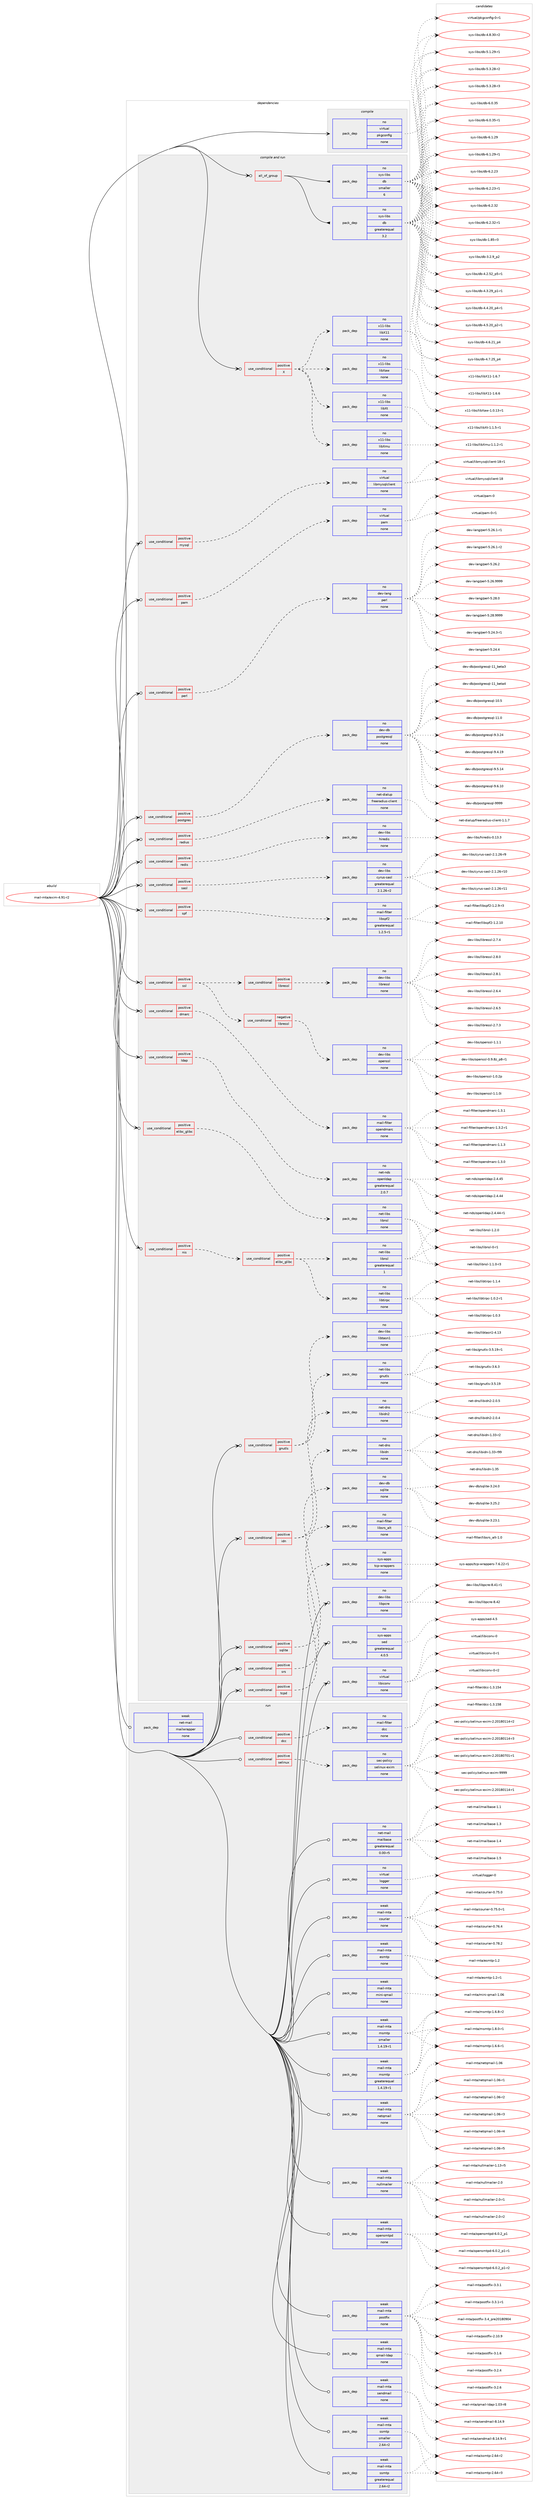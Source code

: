 digraph prolog {

# *************
# Graph options
# *************

newrank=true;
concentrate=true;
compound=true;
graph [rankdir=LR,fontname=Helvetica,fontsize=10,ranksep=1.5];#, ranksep=2.5, nodesep=0.2];
edge  [arrowhead=vee];
node  [fontname=Helvetica,fontsize=10];

# **********
# The ebuild
# **********

subgraph cluster_leftcol {
color=gray;
rank=same;
label=<<i>ebuild</i>>;
id [label="mail-mta/exim-4.91-r2", color=red, width=4, href="../mail-mta/exim-4.91-r2.svg"];
}

# ****************
# The dependencies
# ****************

subgraph cluster_midcol {
color=gray;
label=<<i>dependencies</i>>;
subgraph cluster_compile {
fillcolor="#eeeeee";
style=filled;
label=<<i>compile</i>>;
subgraph pack4900 {
dependency6316 [label=<<TABLE BORDER="0" CELLBORDER="1" CELLSPACING="0" CELLPADDING="4" WIDTH="220"><TR><TD ROWSPAN="6" CELLPADDING="30">pack_dep</TD></TR><TR><TD WIDTH="110">no</TD></TR><TR><TD>virtual</TD></TR><TR><TD>pkgconfig</TD></TR><TR><TD>none</TD></TR><TR><TD></TD></TR></TABLE>>, shape=none, color=blue];
}
id:e -> dependency6316:w [weight=20,style="solid",arrowhead="vee"];
}
subgraph cluster_compileandrun {
fillcolor="#eeeeee";
style=filled;
label=<<i>compile and run</i>>;
subgraph all11 {
dependency6317 [label=<<TABLE BORDER="0" CELLBORDER="1" CELLSPACING="0" CELLPADDING="4"><TR><TD CELLPADDING="10">all_of_group</TD></TR></TABLE>>, shape=none, color=red];subgraph pack4901 {
dependency6318 [label=<<TABLE BORDER="0" CELLBORDER="1" CELLSPACING="0" CELLPADDING="4" WIDTH="220"><TR><TD ROWSPAN="6" CELLPADDING="30">pack_dep</TD></TR><TR><TD WIDTH="110">no</TD></TR><TR><TD>sys-libs</TD></TR><TR><TD>db</TD></TR><TR><TD>greaterequal</TD></TR><TR><TD>3.2</TD></TR></TABLE>>, shape=none, color=blue];
}
dependency6317:e -> dependency6318:w [weight=20,style="solid",arrowhead="inv"];
subgraph pack4902 {
dependency6319 [label=<<TABLE BORDER="0" CELLBORDER="1" CELLSPACING="0" CELLPADDING="4" WIDTH="220"><TR><TD ROWSPAN="6" CELLPADDING="30">pack_dep</TD></TR><TR><TD WIDTH="110">no</TD></TR><TR><TD>sys-libs</TD></TR><TR><TD>db</TD></TR><TR><TD>smaller</TD></TR><TR><TD>6</TD></TR></TABLE>>, shape=none, color=blue];
}
dependency6317:e -> dependency6319:w [weight=20,style="solid",arrowhead="inv"];
}
id:e -> dependency6317:w [weight=20,style="solid",arrowhead="odotvee"];
subgraph cond1277 {
dependency6320 [label=<<TABLE BORDER="0" CELLBORDER="1" CELLSPACING="0" CELLPADDING="4"><TR><TD ROWSPAN="3" CELLPADDING="10">use_conditional</TD></TR><TR><TD>positive</TD></TR><TR><TD>X</TD></TR></TABLE>>, shape=none, color=red];
subgraph pack4903 {
dependency6321 [label=<<TABLE BORDER="0" CELLBORDER="1" CELLSPACING="0" CELLPADDING="4" WIDTH="220"><TR><TD ROWSPAN="6" CELLPADDING="30">pack_dep</TD></TR><TR><TD WIDTH="110">no</TD></TR><TR><TD>x11-libs</TD></TR><TR><TD>libX11</TD></TR><TR><TD>none</TD></TR><TR><TD></TD></TR></TABLE>>, shape=none, color=blue];
}
dependency6320:e -> dependency6321:w [weight=20,style="dashed",arrowhead="vee"];
subgraph pack4904 {
dependency6322 [label=<<TABLE BORDER="0" CELLBORDER="1" CELLSPACING="0" CELLPADDING="4" WIDTH="220"><TR><TD ROWSPAN="6" CELLPADDING="30">pack_dep</TD></TR><TR><TD WIDTH="110">no</TD></TR><TR><TD>x11-libs</TD></TR><TR><TD>libXmu</TD></TR><TR><TD>none</TD></TR><TR><TD></TD></TR></TABLE>>, shape=none, color=blue];
}
dependency6320:e -> dependency6322:w [weight=20,style="dashed",arrowhead="vee"];
subgraph pack4905 {
dependency6323 [label=<<TABLE BORDER="0" CELLBORDER="1" CELLSPACING="0" CELLPADDING="4" WIDTH="220"><TR><TD ROWSPAN="6" CELLPADDING="30">pack_dep</TD></TR><TR><TD WIDTH="110">no</TD></TR><TR><TD>x11-libs</TD></TR><TR><TD>libXt</TD></TR><TR><TD>none</TD></TR><TR><TD></TD></TR></TABLE>>, shape=none, color=blue];
}
dependency6320:e -> dependency6323:w [weight=20,style="dashed",arrowhead="vee"];
subgraph pack4906 {
dependency6324 [label=<<TABLE BORDER="0" CELLBORDER="1" CELLSPACING="0" CELLPADDING="4" WIDTH="220"><TR><TD ROWSPAN="6" CELLPADDING="30">pack_dep</TD></TR><TR><TD WIDTH="110">no</TD></TR><TR><TD>x11-libs</TD></TR><TR><TD>libXaw</TD></TR><TR><TD>none</TD></TR><TR><TD></TD></TR></TABLE>>, shape=none, color=blue];
}
dependency6320:e -> dependency6324:w [weight=20,style="dashed",arrowhead="vee"];
}
id:e -> dependency6320:w [weight=20,style="solid",arrowhead="odotvee"];
subgraph cond1278 {
dependency6325 [label=<<TABLE BORDER="0" CELLBORDER="1" CELLSPACING="0" CELLPADDING="4"><TR><TD ROWSPAN="3" CELLPADDING="10">use_conditional</TD></TR><TR><TD>positive</TD></TR><TR><TD>dmarc</TD></TR></TABLE>>, shape=none, color=red];
subgraph pack4907 {
dependency6326 [label=<<TABLE BORDER="0" CELLBORDER="1" CELLSPACING="0" CELLPADDING="4" WIDTH="220"><TR><TD ROWSPAN="6" CELLPADDING="30">pack_dep</TD></TR><TR><TD WIDTH="110">no</TD></TR><TR><TD>mail-filter</TD></TR><TR><TD>opendmarc</TD></TR><TR><TD>none</TD></TR><TR><TD></TD></TR></TABLE>>, shape=none, color=blue];
}
dependency6325:e -> dependency6326:w [weight=20,style="dashed",arrowhead="vee"];
}
id:e -> dependency6325:w [weight=20,style="solid",arrowhead="odotvee"];
subgraph cond1279 {
dependency6327 [label=<<TABLE BORDER="0" CELLBORDER="1" CELLSPACING="0" CELLPADDING="4"><TR><TD ROWSPAN="3" CELLPADDING="10">use_conditional</TD></TR><TR><TD>positive</TD></TR><TR><TD>elibc_glibc</TD></TR></TABLE>>, shape=none, color=red];
subgraph pack4908 {
dependency6328 [label=<<TABLE BORDER="0" CELLBORDER="1" CELLSPACING="0" CELLPADDING="4" WIDTH="220"><TR><TD ROWSPAN="6" CELLPADDING="30">pack_dep</TD></TR><TR><TD WIDTH="110">no</TD></TR><TR><TD>net-libs</TD></TR><TR><TD>libnsl</TD></TR><TR><TD>none</TD></TR><TR><TD></TD></TR></TABLE>>, shape=none, color=blue];
}
dependency6327:e -> dependency6328:w [weight=20,style="dashed",arrowhead="vee"];
}
id:e -> dependency6327:w [weight=20,style="solid",arrowhead="odotvee"];
subgraph cond1280 {
dependency6329 [label=<<TABLE BORDER="0" CELLBORDER="1" CELLSPACING="0" CELLPADDING="4"><TR><TD ROWSPAN="3" CELLPADDING="10">use_conditional</TD></TR><TR><TD>positive</TD></TR><TR><TD>gnutls</TD></TR></TABLE>>, shape=none, color=red];
subgraph pack4909 {
dependency6330 [label=<<TABLE BORDER="0" CELLBORDER="1" CELLSPACING="0" CELLPADDING="4" WIDTH="220"><TR><TD ROWSPAN="6" CELLPADDING="30">pack_dep</TD></TR><TR><TD WIDTH="110">no</TD></TR><TR><TD>net-libs</TD></TR><TR><TD>gnutls</TD></TR><TR><TD>none</TD></TR><TR><TD></TD></TR></TABLE>>, shape=none, color=blue];
}
dependency6329:e -> dependency6330:w [weight=20,style="dashed",arrowhead="vee"];
subgraph pack4910 {
dependency6331 [label=<<TABLE BORDER="0" CELLBORDER="1" CELLSPACING="0" CELLPADDING="4" WIDTH="220"><TR><TD ROWSPAN="6" CELLPADDING="30">pack_dep</TD></TR><TR><TD WIDTH="110">no</TD></TR><TR><TD>dev-libs</TD></TR><TR><TD>libtasn1</TD></TR><TR><TD>none</TD></TR><TR><TD></TD></TR></TABLE>>, shape=none, color=blue];
}
dependency6329:e -> dependency6331:w [weight=20,style="dashed",arrowhead="vee"];
}
id:e -> dependency6329:w [weight=20,style="solid",arrowhead="odotvee"];
subgraph cond1281 {
dependency6332 [label=<<TABLE BORDER="0" CELLBORDER="1" CELLSPACING="0" CELLPADDING="4"><TR><TD ROWSPAN="3" CELLPADDING="10">use_conditional</TD></TR><TR><TD>positive</TD></TR><TR><TD>idn</TD></TR></TABLE>>, shape=none, color=red];
subgraph pack4911 {
dependency6333 [label=<<TABLE BORDER="0" CELLBORDER="1" CELLSPACING="0" CELLPADDING="4" WIDTH="220"><TR><TD ROWSPAN="6" CELLPADDING="30">pack_dep</TD></TR><TR><TD WIDTH="110">no</TD></TR><TR><TD>net-dns</TD></TR><TR><TD>libidn</TD></TR><TR><TD>none</TD></TR><TR><TD></TD></TR></TABLE>>, shape=none, color=blue];
}
dependency6332:e -> dependency6333:w [weight=20,style="dashed",arrowhead="vee"];
subgraph pack4912 {
dependency6334 [label=<<TABLE BORDER="0" CELLBORDER="1" CELLSPACING="0" CELLPADDING="4" WIDTH="220"><TR><TD ROWSPAN="6" CELLPADDING="30">pack_dep</TD></TR><TR><TD WIDTH="110">no</TD></TR><TR><TD>net-dns</TD></TR><TR><TD>libidn2</TD></TR><TR><TD>none</TD></TR><TR><TD></TD></TR></TABLE>>, shape=none, color=blue];
}
dependency6332:e -> dependency6334:w [weight=20,style="dashed",arrowhead="vee"];
}
id:e -> dependency6332:w [weight=20,style="solid",arrowhead="odotvee"];
subgraph cond1282 {
dependency6335 [label=<<TABLE BORDER="0" CELLBORDER="1" CELLSPACING="0" CELLPADDING="4"><TR><TD ROWSPAN="3" CELLPADDING="10">use_conditional</TD></TR><TR><TD>positive</TD></TR><TR><TD>ldap</TD></TR></TABLE>>, shape=none, color=red];
subgraph pack4913 {
dependency6336 [label=<<TABLE BORDER="0" CELLBORDER="1" CELLSPACING="0" CELLPADDING="4" WIDTH="220"><TR><TD ROWSPAN="6" CELLPADDING="30">pack_dep</TD></TR><TR><TD WIDTH="110">no</TD></TR><TR><TD>net-nds</TD></TR><TR><TD>openldap</TD></TR><TR><TD>greaterequal</TD></TR><TR><TD>2.0.7</TD></TR></TABLE>>, shape=none, color=blue];
}
dependency6335:e -> dependency6336:w [weight=20,style="dashed",arrowhead="vee"];
}
id:e -> dependency6335:w [weight=20,style="solid",arrowhead="odotvee"];
subgraph cond1283 {
dependency6337 [label=<<TABLE BORDER="0" CELLBORDER="1" CELLSPACING="0" CELLPADDING="4"><TR><TD ROWSPAN="3" CELLPADDING="10">use_conditional</TD></TR><TR><TD>positive</TD></TR><TR><TD>mysql</TD></TR></TABLE>>, shape=none, color=red];
subgraph pack4914 {
dependency6338 [label=<<TABLE BORDER="0" CELLBORDER="1" CELLSPACING="0" CELLPADDING="4" WIDTH="220"><TR><TD ROWSPAN="6" CELLPADDING="30">pack_dep</TD></TR><TR><TD WIDTH="110">no</TD></TR><TR><TD>virtual</TD></TR><TR><TD>libmysqlclient</TD></TR><TR><TD>none</TD></TR><TR><TD></TD></TR></TABLE>>, shape=none, color=blue];
}
dependency6337:e -> dependency6338:w [weight=20,style="dashed",arrowhead="vee"];
}
id:e -> dependency6337:w [weight=20,style="solid",arrowhead="odotvee"];
subgraph cond1284 {
dependency6339 [label=<<TABLE BORDER="0" CELLBORDER="1" CELLSPACING="0" CELLPADDING="4"><TR><TD ROWSPAN="3" CELLPADDING="10">use_conditional</TD></TR><TR><TD>positive</TD></TR><TR><TD>nis</TD></TR></TABLE>>, shape=none, color=red];
subgraph cond1285 {
dependency6340 [label=<<TABLE BORDER="0" CELLBORDER="1" CELLSPACING="0" CELLPADDING="4"><TR><TD ROWSPAN="3" CELLPADDING="10">use_conditional</TD></TR><TR><TD>positive</TD></TR><TR><TD>elibc_glibc</TD></TR></TABLE>>, shape=none, color=red];
subgraph pack4915 {
dependency6341 [label=<<TABLE BORDER="0" CELLBORDER="1" CELLSPACING="0" CELLPADDING="4" WIDTH="220"><TR><TD ROWSPAN="6" CELLPADDING="30">pack_dep</TD></TR><TR><TD WIDTH="110">no</TD></TR><TR><TD>net-libs</TD></TR><TR><TD>libtirpc</TD></TR><TR><TD>none</TD></TR><TR><TD></TD></TR></TABLE>>, shape=none, color=blue];
}
dependency6340:e -> dependency6341:w [weight=20,style="dashed",arrowhead="vee"];
subgraph pack4916 {
dependency6342 [label=<<TABLE BORDER="0" CELLBORDER="1" CELLSPACING="0" CELLPADDING="4" WIDTH="220"><TR><TD ROWSPAN="6" CELLPADDING="30">pack_dep</TD></TR><TR><TD WIDTH="110">no</TD></TR><TR><TD>net-libs</TD></TR><TR><TD>libnsl</TD></TR><TR><TD>greaterequal</TD></TR><TR><TD>1</TD></TR></TABLE>>, shape=none, color=blue];
}
dependency6340:e -> dependency6342:w [weight=20,style="dashed",arrowhead="vee"];
}
dependency6339:e -> dependency6340:w [weight=20,style="dashed",arrowhead="vee"];
}
id:e -> dependency6339:w [weight=20,style="solid",arrowhead="odotvee"];
subgraph cond1286 {
dependency6343 [label=<<TABLE BORDER="0" CELLBORDER="1" CELLSPACING="0" CELLPADDING="4"><TR><TD ROWSPAN="3" CELLPADDING="10">use_conditional</TD></TR><TR><TD>positive</TD></TR><TR><TD>pam</TD></TR></TABLE>>, shape=none, color=red];
subgraph pack4917 {
dependency6344 [label=<<TABLE BORDER="0" CELLBORDER="1" CELLSPACING="0" CELLPADDING="4" WIDTH="220"><TR><TD ROWSPAN="6" CELLPADDING="30">pack_dep</TD></TR><TR><TD WIDTH="110">no</TD></TR><TR><TD>virtual</TD></TR><TR><TD>pam</TD></TR><TR><TD>none</TD></TR><TR><TD></TD></TR></TABLE>>, shape=none, color=blue];
}
dependency6343:e -> dependency6344:w [weight=20,style="dashed",arrowhead="vee"];
}
id:e -> dependency6343:w [weight=20,style="solid",arrowhead="odotvee"];
subgraph cond1287 {
dependency6345 [label=<<TABLE BORDER="0" CELLBORDER="1" CELLSPACING="0" CELLPADDING="4"><TR><TD ROWSPAN="3" CELLPADDING="10">use_conditional</TD></TR><TR><TD>positive</TD></TR><TR><TD>perl</TD></TR></TABLE>>, shape=none, color=red];
subgraph pack4918 {
dependency6346 [label=<<TABLE BORDER="0" CELLBORDER="1" CELLSPACING="0" CELLPADDING="4" WIDTH="220"><TR><TD ROWSPAN="6" CELLPADDING="30">pack_dep</TD></TR><TR><TD WIDTH="110">no</TD></TR><TR><TD>dev-lang</TD></TR><TR><TD>perl</TD></TR><TR><TD>none</TD></TR><TR><TD></TD></TR></TABLE>>, shape=none, color=blue];
}
dependency6345:e -> dependency6346:w [weight=20,style="dashed",arrowhead="vee"];
}
id:e -> dependency6345:w [weight=20,style="solid",arrowhead="odotvee"];
subgraph cond1288 {
dependency6347 [label=<<TABLE BORDER="0" CELLBORDER="1" CELLSPACING="0" CELLPADDING="4"><TR><TD ROWSPAN="3" CELLPADDING="10">use_conditional</TD></TR><TR><TD>positive</TD></TR><TR><TD>postgres</TD></TR></TABLE>>, shape=none, color=red];
subgraph pack4919 {
dependency6348 [label=<<TABLE BORDER="0" CELLBORDER="1" CELLSPACING="0" CELLPADDING="4" WIDTH="220"><TR><TD ROWSPAN="6" CELLPADDING="30">pack_dep</TD></TR><TR><TD WIDTH="110">no</TD></TR><TR><TD>dev-db</TD></TR><TR><TD>postgresql</TD></TR><TR><TD>none</TD></TR><TR><TD></TD></TR></TABLE>>, shape=none, color=blue];
}
dependency6347:e -> dependency6348:w [weight=20,style="dashed",arrowhead="vee"];
}
id:e -> dependency6347:w [weight=20,style="solid",arrowhead="odotvee"];
subgraph cond1289 {
dependency6349 [label=<<TABLE BORDER="0" CELLBORDER="1" CELLSPACING="0" CELLPADDING="4"><TR><TD ROWSPAN="3" CELLPADDING="10">use_conditional</TD></TR><TR><TD>positive</TD></TR><TR><TD>radius</TD></TR></TABLE>>, shape=none, color=red];
subgraph pack4920 {
dependency6350 [label=<<TABLE BORDER="0" CELLBORDER="1" CELLSPACING="0" CELLPADDING="4" WIDTH="220"><TR><TD ROWSPAN="6" CELLPADDING="30">pack_dep</TD></TR><TR><TD WIDTH="110">no</TD></TR><TR><TD>net-dialup</TD></TR><TR><TD>freeradius-client</TD></TR><TR><TD>none</TD></TR><TR><TD></TD></TR></TABLE>>, shape=none, color=blue];
}
dependency6349:e -> dependency6350:w [weight=20,style="dashed",arrowhead="vee"];
}
id:e -> dependency6349:w [weight=20,style="solid",arrowhead="odotvee"];
subgraph cond1290 {
dependency6351 [label=<<TABLE BORDER="0" CELLBORDER="1" CELLSPACING="0" CELLPADDING="4"><TR><TD ROWSPAN="3" CELLPADDING="10">use_conditional</TD></TR><TR><TD>positive</TD></TR><TR><TD>redis</TD></TR></TABLE>>, shape=none, color=red];
subgraph pack4921 {
dependency6352 [label=<<TABLE BORDER="0" CELLBORDER="1" CELLSPACING="0" CELLPADDING="4" WIDTH="220"><TR><TD ROWSPAN="6" CELLPADDING="30">pack_dep</TD></TR><TR><TD WIDTH="110">no</TD></TR><TR><TD>dev-libs</TD></TR><TR><TD>hiredis</TD></TR><TR><TD>none</TD></TR><TR><TD></TD></TR></TABLE>>, shape=none, color=blue];
}
dependency6351:e -> dependency6352:w [weight=20,style="dashed",arrowhead="vee"];
}
id:e -> dependency6351:w [weight=20,style="solid",arrowhead="odotvee"];
subgraph cond1291 {
dependency6353 [label=<<TABLE BORDER="0" CELLBORDER="1" CELLSPACING="0" CELLPADDING="4"><TR><TD ROWSPAN="3" CELLPADDING="10">use_conditional</TD></TR><TR><TD>positive</TD></TR><TR><TD>sasl</TD></TR></TABLE>>, shape=none, color=red];
subgraph pack4922 {
dependency6354 [label=<<TABLE BORDER="0" CELLBORDER="1" CELLSPACING="0" CELLPADDING="4" WIDTH="220"><TR><TD ROWSPAN="6" CELLPADDING="30">pack_dep</TD></TR><TR><TD WIDTH="110">no</TD></TR><TR><TD>dev-libs</TD></TR><TR><TD>cyrus-sasl</TD></TR><TR><TD>greaterequal</TD></TR><TR><TD>2.1.26-r2</TD></TR></TABLE>>, shape=none, color=blue];
}
dependency6353:e -> dependency6354:w [weight=20,style="dashed",arrowhead="vee"];
}
id:e -> dependency6353:w [weight=20,style="solid",arrowhead="odotvee"];
subgraph cond1292 {
dependency6355 [label=<<TABLE BORDER="0" CELLBORDER="1" CELLSPACING="0" CELLPADDING="4"><TR><TD ROWSPAN="3" CELLPADDING="10">use_conditional</TD></TR><TR><TD>positive</TD></TR><TR><TD>spf</TD></TR></TABLE>>, shape=none, color=red];
subgraph pack4923 {
dependency6356 [label=<<TABLE BORDER="0" CELLBORDER="1" CELLSPACING="0" CELLPADDING="4" WIDTH="220"><TR><TD ROWSPAN="6" CELLPADDING="30">pack_dep</TD></TR><TR><TD WIDTH="110">no</TD></TR><TR><TD>mail-filter</TD></TR><TR><TD>libspf2</TD></TR><TR><TD>greaterequal</TD></TR><TR><TD>1.2.5-r1</TD></TR></TABLE>>, shape=none, color=blue];
}
dependency6355:e -> dependency6356:w [weight=20,style="dashed",arrowhead="vee"];
}
id:e -> dependency6355:w [weight=20,style="solid",arrowhead="odotvee"];
subgraph cond1293 {
dependency6357 [label=<<TABLE BORDER="0" CELLBORDER="1" CELLSPACING="0" CELLPADDING="4"><TR><TD ROWSPAN="3" CELLPADDING="10">use_conditional</TD></TR><TR><TD>positive</TD></TR><TR><TD>sqlite</TD></TR></TABLE>>, shape=none, color=red];
subgraph pack4924 {
dependency6358 [label=<<TABLE BORDER="0" CELLBORDER="1" CELLSPACING="0" CELLPADDING="4" WIDTH="220"><TR><TD ROWSPAN="6" CELLPADDING="30">pack_dep</TD></TR><TR><TD WIDTH="110">no</TD></TR><TR><TD>dev-db</TD></TR><TR><TD>sqlite</TD></TR><TR><TD>none</TD></TR><TR><TD></TD></TR></TABLE>>, shape=none, color=blue];
}
dependency6357:e -> dependency6358:w [weight=20,style="dashed",arrowhead="vee"];
}
id:e -> dependency6357:w [weight=20,style="solid",arrowhead="odotvee"];
subgraph cond1294 {
dependency6359 [label=<<TABLE BORDER="0" CELLBORDER="1" CELLSPACING="0" CELLPADDING="4"><TR><TD ROWSPAN="3" CELLPADDING="10">use_conditional</TD></TR><TR><TD>positive</TD></TR><TR><TD>srs</TD></TR></TABLE>>, shape=none, color=red];
subgraph pack4925 {
dependency6360 [label=<<TABLE BORDER="0" CELLBORDER="1" CELLSPACING="0" CELLPADDING="4" WIDTH="220"><TR><TD ROWSPAN="6" CELLPADDING="30">pack_dep</TD></TR><TR><TD WIDTH="110">no</TD></TR><TR><TD>mail-filter</TD></TR><TR><TD>libsrs_alt</TD></TR><TR><TD>none</TD></TR><TR><TD></TD></TR></TABLE>>, shape=none, color=blue];
}
dependency6359:e -> dependency6360:w [weight=20,style="dashed",arrowhead="vee"];
}
id:e -> dependency6359:w [weight=20,style="solid",arrowhead="odotvee"];
subgraph cond1295 {
dependency6361 [label=<<TABLE BORDER="0" CELLBORDER="1" CELLSPACING="0" CELLPADDING="4"><TR><TD ROWSPAN="3" CELLPADDING="10">use_conditional</TD></TR><TR><TD>positive</TD></TR><TR><TD>ssl</TD></TR></TABLE>>, shape=none, color=red];
subgraph cond1296 {
dependency6362 [label=<<TABLE BORDER="0" CELLBORDER="1" CELLSPACING="0" CELLPADDING="4"><TR><TD ROWSPAN="3" CELLPADDING="10">use_conditional</TD></TR><TR><TD>negative</TD></TR><TR><TD>libressl</TD></TR></TABLE>>, shape=none, color=red];
subgraph pack4926 {
dependency6363 [label=<<TABLE BORDER="0" CELLBORDER="1" CELLSPACING="0" CELLPADDING="4" WIDTH="220"><TR><TD ROWSPAN="6" CELLPADDING="30">pack_dep</TD></TR><TR><TD WIDTH="110">no</TD></TR><TR><TD>dev-libs</TD></TR><TR><TD>openssl</TD></TR><TR><TD>none</TD></TR><TR><TD></TD></TR></TABLE>>, shape=none, color=blue];
}
dependency6362:e -> dependency6363:w [weight=20,style="dashed",arrowhead="vee"];
}
dependency6361:e -> dependency6362:w [weight=20,style="dashed",arrowhead="vee"];
subgraph cond1297 {
dependency6364 [label=<<TABLE BORDER="0" CELLBORDER="1" CELLSPACING="0" CELLPADDING="4"><TR><TD ROWSPAN="3" CELLPADDING="10">use_conditional</TD></TR><TR><TD>positive</TD></TR><TR><TD>libressl</TD></TR></TABLE>>, shape=none, color=red];
subgraph pack4927 {
dependency6365 [label=<<TABLE BORDER="0" CELLBORDER="1" CELLSPACING="0" CELLPADDING="4" WIDTH="220"><TR><TD ROWSPAN="6" CELLPADDING="30">pack_dep</TD></TR><TR><TD WIDTH="110">no</TD></TR><TR><TD>dev-libs</TD></TR><TR><TD>libressl</TD></TR><TR><TD>none</TD></TR><TR><TD></TD></TR></TABLE>>, shape=none, color=blue];
}
dependency6364:e -> dependency6365:w [weight=20,style="dashed",arrowhead="vee"];
}
dependency6361:e -> dependency6364:w [weight=20,style="dashed",arrowhead="vee"];
}
id:e -> dependency6361:w [weight=20,style="solid",arrowhead="odotvee"];
subgraph cond1298 {
dependency6366 [label=<<TABLE BORDER="0" CELLBORDER="1" CELLSPACING="0" CELLPADDING="4"><TR><TD ROWSPAN="3" CELLPADDING="10">use_conditional</TD></TR><TR><TD>positive</TD></TR><TR><TD>tcpd</TD></TR></TABLE>>, shape=none, color=red];
subgraph pack4928 {
dependency6367 [label=<<TABLE BORDER="0" CELLBORDER="1" CELLSPACING="0" CELLPADDING="4" WIDTH="220"><TR><TD ROWSPAN="6" CELLPADDING="30">pack_dep</TD></TR><TR><TD WIDTH="110">no</TD></TR><TR><TD>sys-apps</TD></TR><TR><TD>tcp-wrappers</TD></TR><TR><TD>none</TD></TR><TR><TD></TD></TR></TABLE>>, shape=none, color=blue];
}
dependency6366:e -> dependency6367:w [weight=20,style="dashed",arrowhead="vee"];
}
id:e -> dependency6366:w [weight=20,style="solid",arrowhead="odotvee"];
subgraph pack4929 {
dependency6368 [label=<<TABLE BORDER="0" CELLBORDER="1" CELLSPACING="0" CELLPADDING="4" WIDTH="220"><TR><TD ROWSPAN="6" CELLPADDING="30">pack_dep</TD></TR><TR><TD WIDTH="110">no</TD></TR><TR><TD>dev-libs</TD></TR><TR><TD>libpcre</TD></TR><TR><TD>none</TD></TR><TR><TD></TD></TR></TABLE>>, shape=none, color=blue];
}
id:e -> dependency6368:w [weight=20,style="solid",arrowhead="odotvee"];
subgraph pack4930 {
dependency6369 [label=<<TABLE BORDER="0" CELLBORDER="1" CELLSPACING="0" CELLPADDING="4" WIDTH="220"><TR><TD ROWSPAN="6" CELLPADDING="30">pack_dep</TD></TR><TR><TD WIDTH="110">no</TD></TR><TR><TD>sys-apps</TD></TR><TR><TD>sed</TD></TR><TR><TD>greaterequal</TD></TR><TR><TD>4.0.5</TD></TR></TABLE>>, shape=none, color=blue];
}
id:e -> dependency6369:w [weight=20,style="solid",arrowhead="odotvee"];
subgraph pack4931 {
dependency6370 [label=<<TABLE BORDER="0" CELLBORDER="1" CELLSPACING="0" CELLPADDING="4" WIDTH="220"><TR><TD ROWSPAN="6" CELLPADDING="30">pack_dep</TD></TR><TR><TD WIDTH="110">no</TD></TR><TR><TD>virtual</TD></TR><TR><TD>libiconv</TD></TR><TR><TD>none</TD></TR><TR><TD></TD></TR></TABLE>>, shape=none, color=blue];
}
id:e -> dependency6370:w [weight=20,style="solid",arrowhead="odotvee"];
}
subgraph cluster_run {
fillcolor="#eeeeee";
style=filled;
label=<<i>run</i>>;
subgraph cond1299 {
dependency6371 [label=<<TABLE BORDER="0" CELLBORDER="1" CELLSPACING="0" CELLPADDING="4"><TR><TD ROWSPAN="3" CELLPADDING="10">use_conditional</TD></TR><TR><TD>positive</TD></TR><TR><TD>dcc</TD></TR></TABLE>>, shape=none, color=red];
subgraph pack4932 {
dependency6372 [label=<<TABLE BORDER="0" CELLBORDER="1" CELLSPACING="0" CELLPADDING="4" WIDTH="220"><TR><TD ROWSPAN="6" CELLPADDING="30">pack_dep</TD></TR><TR><TD WIDTH="110">no</TD></TR><TR><TD>mail-filter</TD></TR><TR><TD>dcc</TD></TR><TR><TD>none</TD></TR><TR><TD></TD></TR></TABLE>>, shape=none, color=blue];
}
dependency6371:e -> dependency6372:w [weight=20,style="dashed",arrowhead="vee"];
}
id:e -> dependency6371:w [weight=20,style="solid",arrowhead="odot"];
subgraph cond1300 {
dependency6373 [label=<<TABLE BORDER="0" CELLBORDER="1" CELLSPACING="0" CELLPADDING="4"><TR><TD ROWSPAN="3" CELLPADDING="10">use_conditional</TD></TR><TR><TD>positive</TD></TR><TR><TD>selinux</TD></TR></TABLE>>, shape=none, color=red];
subgraph pack4933 {
dependency6374 [label=<<TABLE BORDER="0" CELLBORDER="1" CELLSPACING="0" CELLPADDING="4" WIDTH="220"><TR><TD ROWSPAN="6" CELLPADDING="30">pack_dep</TD></TR><TR><TD WIDTH="110">no</TD></TR><TR><TD>sec-policy</TD></TR><TR><TD>selinux-exim</TD></TR><TR><TD>none</TD></TR><TR><TD></TD></TR></TABLE>>, shape=none, color=blue];
}
dependency6373:e -> dependency6374:w [weight=20,style="dashed",arrowhead="vee"];
}
id:e -> dependency6373:w [weight=20,style="solid",arrowhead="odot"];
subgraph pack4934 {
dependency6375 [label=<<TABLE BORDER="0" CELLBORDER="1" CELLSPACING="0" CELLPADDING="4" WIDTH="220"><TR><TD ROWSPAN="6" CELLPADDING="30">pack_dep</TD></TR><TR><TD WIDTH="110">no</TD></TR><TR><TD>net-mail</TD></TR><TR><TD>mailbase</TD></TR><TR><TD>greaterequal</TD></TR><TR><TD>0.00-r5</TD></TR></TABLE>>, shape=none, color=blue];
}
id:e -> dependency6375:w [weight=20,style="solid",arrowhead="odot"];
subgraph pack4935 {
dependency6376 [label=<<TABLE BORDER="0" CELLBORDER="1" CELLSPACING="0" CELLPADDING="4" WIDTH="220"><TR><TD ROWSPAN="6" CELLPADDING="30">pack_dep</TD></TR><TR><TD WIDTH="110">no</TD></TR><TR><TD>virtual</TD></TR><TR><TD>logger</TD></TR><TR><TD>none</TD></TR><TR><TD></TD></TR></TABLE>>, shape=none, color=blue];
}
id:e -> dependency6376:w [weight=20,style="solid",arrowhead="odot"];
subgraph pack4936 {
dependency6377 [label=<<TABLE BORDER="0" CELLBORDER="1" CELLSPACING="0" CELLPADDING="4" WIDTH="220"><TR><TD ROWSPAN="6" CELLPADDING="30">pack_dep</TD></TR><TR><TD WIDTH="110">weak</TD></TR><TR><TD>mail-mta</TD></TR><TR><TD>courier</TD></TR><TR><TD>none</TD></TR><TR><TD></TD></TR></TABLE>>, shape=none, color=blue];
}
id:e -> dependency6377:w [weight=20,style="solid",arrowhead="odot"];
subgraph pack4937 {
dependency6378 [label=<<TABLE BORDER="0" CELLBORDER="1" CELLSPACING="0" CELLPADDING="4" WIDTH="220"><TR><TD ROWSPAN="6" CELLPADDING="30">pack_dep</TD></TR><TR><TD WIDTH="110">weak</TD></TR><TR><TD>mail-mta</TD></TR><TR><TD>esmtp</TD></TR><TR><TD>none</TD></TR><TR><TD></TD></TR></TABLE>>, shape=none, color=blue];
}
id:e -> dependency6378:w [weight=20,style="solid",arrowhead="odot"];
subgraph pack4938 {
dependency6379 [label=<<TABLE BORDER="0" CELLBORDER="1" CELLSPACING="0" CELLPADDING="4" WIDTH="220"><TR><TD ROWSPAN="6" CELLPADDING="30">pack_dep</TD></TR><TR><TD WIDTH="110">weak</TD></TR><TR><TD>mail-mta</TD></TR><TR><TD>mini-qmail</TD></TR><TR><TD>none</TD></TR><TR><TD></TD></TR></TABLE>>, shape=none, color=blue];
}
id:e -> dependency6379:w [weight=20,style="solid",arrowhead="odot"];
subgraph pack4939 {
dependency6380 [label=<<TABLE BORDER="0" CELLBORDER="1" CELLSPACING="0" CELLPADDING="4" WIDTH="220"><TR><TD ROWSPAN="6" CELLPADDING="30">pack_dep</TD></TR><TR><TD WIDTH="110">weak</TD></TR><TR><TD>mail-mta</TD></TR><TR><TD>msmtp</TD></TR><TR><TD>greaterequal</TD></TR><TR><TD>1.4.19-r1</TD></TR></TABLE>>, shape=none, color=blue];
}
id:e -> dependency6380:w [weight=20,style="solid",arrowhead="odot"];
subgraph pack4940 {
dependency6381 [label=<<TABLE BORDER="0" CELLBORDER="1" CELLSPACING="0" CELLPADDING="4" WIDTH="220"><TR><TD ROWSPAN="6" CELLPADDING="30">pack_dep</TD></TR><TR><TD WIDTH="110">weak</TD></TR><TR><TD>mail-mta</TD></TR><TR><TD>msmtp</TD></TR><TR><TD>smaller</TD></TR><TR><TD>1.4.19-r1</TD></TR></TABLE>>, shape=none, color=blue];
}
id:e -> dependency6381:w [weight=20,style="solid",arrowhead="odot"];
subgraph pack4941 {
dependency6382 [label=<<TABLE BORDER="0" CELLBORDER="1" CELLSPACING="0" CELLPADDING="4" WIDTH="220"><TR><TD ROWSPAN="6" CELLPADDING="30">pack_dep</TD></TR><TR><TD WIDTH="110">weak</TD></TR><TR><TD>mail-mta</TD></TR><TR><TD>netqmail</TD></TR><TR><TD>none</TD></TR><TR><TD></TD></TR></TABLE>>, shape=none, color=blue];
}
id:e -> dependency6382:w [weight=20,style="solid",arrowhead="odot"];
subgraph pack4942 {
dependency6383 [label=<<TABLE BORDER="0" CELLBORDER="1" CELLSPACING="0" CELLPADDING="4" WIDTH="220"><TR><TD ROWSPAN="6" CELLPADDING="30">pack_dep</TD></TR><TR><TD WIDTH="110">weak</TD></TR><TR><TD>mail-mta</TD></TR><TR><TD>nullmailer</TD></TR><TR><TD>none</TD></TR><TR><TD></TD></TR></TABLE>>, shape=none, color=blue];
}
id:e -> dependency6383:w [weight=20,style="solid",arrowhead="odot"];
subgraph pack4943 {
dependency6384 [label=<<TABLE BORDER="0" CELLBORDER="1" CELLSPACING="0" CELLPADDING="4" WIDTH="220"><TR><TD ROWSPAN="6" CELLPADDING="30">pack_dep</TD></TR><TR><TD WIDTH="110">weak</TD></TR><TR><TD>mail-mta</TD></TR><TR><TD>opensmtpd</TD></TR><TR><TD>none</TD></TR><TR><TD></TD></TR></TABLE>>, shape=none, color=blue];
}
id:e -> dependency6384:w [weight=20,style="solid",arrowhead="odot"];
subgraph pack4944 {
dependency6385 [label=<<TABLE BORDER="0" CELLBORDER="1" CELLSPACING="0" CELLPADDING="4" WIDTH="220"><TR><TD ROWSPAN="6" CELLPADDING="30">pack_dep</TD></TR><TR><TD WIDTH="110">weak</TD></TR><TR><TD>mail-mta</TD></TR><TR><TD>postfix</TD></TR><TR><TD>none</TD></TR><TR><TD></TD></TR></TABLE>>, shape=none, color=blue];
}
id:e -> dependency6385:w [weight=20,style="solid",arrowhead="odot"];
subgraph pack4945 {
dependency6386 [label=<<TABLE BORDER="0" CELLBORDER="1" CELLSPACING="0" CELLPADDING="4" WIDTH="220"><TR><TD ROWSPAN="6" CELLPADDING="30">pack_dep</TD></TR><TR><TD WIDTH="110">weak</TD></TR><TR><TD>mail-mta</TD></TR><TR><TD>qmail-ldap</TD></TR><TR><TD>none</TD></TR><TR><TD></TD></TR></TABLE>>, shape=none, color=blue];
}
id:e -> dependency6386:w [weight=20,style="solid",arrowhead="odot"];
subgraph pack4946 {
dependency6387 [label=<<TABLE BORDER="0" CELLBORDER="1" CELLSPACING="0" CELLPADDING="4" WIDTH="220"><TR><TD ROWSPAN="6" CELLPADDING="30">pack_dep</TD></TR><TR><TD WIDTH="110">weak</TD></TR><TR><TD>mail-mta</TD></TR><TR><TD>sendmail</TD></TR><TR><TD>none</TD></TR><TR><TD></TD></TR></TABLE>>, shape=none, color=blue];
}
id:e -> dependency6387:w [weight=20,style="solid",arrowhead="odot"];
subgraph pack4947 {
dependency6388 [label=<<TABLE BORDER="0" CELLBORDER="1" CELLSPACING="0" CELLPADDING="4" WIDTH="220"><TR><TD ROWSPAN="6" CELLPADDING="30">pack_dep</TD></TR><TR><TD WIDTH="110">weak</TD></TR><TR><TD>mail-mta</TD></TR><TR><TD>ssmtp</TD></TR><TR><TD>greaterequal</TD></TR><TR><TD>2.64-r2</TD></TR></TABLE>>, shape=none, color=blue];
}
id:e -> dependency6388:w [weight=20,style="solid",arrowhead="odot"];
subgraph pack4948 {
dependency6389 [label=<<TABLE BORDER="0" CELLBORDER="1" CELLSPACING="0" CELLPADDING="4" WIDTH="220"><TR><TD ROWSPAN="6" CELLPADDING="30">pack_dep</TD></TR><TR><TD WIDTH="110">weak</TD></TR><TR><TD>mail-mta</TD></TR><TR><TD>ssmtp</TD></TR><TR><TD>smaller</TD></TR><TR><TD>2.64-r2</TD></TR></TABLE>>, shape=none, color=blue];
}
id:e -> dependency6389:w [weight=20,style="solid",arrowhead="odot"];
subgraph pack4949 {
dependency6390 [label=<<TABLE BORDER="0" CELLBORDER="1" CELLSPACING="0" CELLPADDING="4" WIDTH="220"><TR><TD ROWSPAN="6" CELLPADDING="30">pack_dep</TD></TR><TR><TD WIDTH="110">weak</TD></TR><TR><TD>net-mail</TD></TR><TR><TD>mailwrapper</TD></TR><TR><TD>none</TD></TR><TR><TD></TD></TR></TABLE>>, shape=none, color=blue];
}
id:e -> dependency6390:w [weight=20,style="solid",arrowhead="odot"];
}
}

# **************
# The candidates
# **************

subgraph cluster_choices {
rank=same;
color=gray;
label=<<i>candidates</i>>;

subgraph choice4900 {
color=black;
nodesep=1;
choice11810511411611797108471121071039911111010210510345484511449 [label="virtual/pkgconfig-0-r1", color=red, width=4,href="../virtual/pkgconfig-0-r1.svg"];
dependency6316:e -> choice11810511411611797108471121071039911111010210510345484511449:w [style=dotted,weight="100"];
}
subgraph choice4901 {
color=black;
nodesep=1;
choice1151211154510810598115471009845494656534511451 [label="sys-libs/db-1.85-r3", color=red, width=4,href="../sys-libs/db-1.85-r3.svg"];
choice115121115451081059811547100984551465046579511250 [label="sys-libs/db-3.2.9_p2", color=red, width=4,href="../sys-libs/db-3.2.9_p2.svg"];
choice115121115451081059811547100984552465046535095112534511449 [label="sys-libs/db-4.2.52_p5-r1", color=red, width=4,href="../sys-libs/db-4.2.52_p5-r1.svg"];
choice115121115451081059811547100984552465146505795112494511449 [label="sys-libs/db-4.3.29_p1-r1", color=red, width=4,href="../sys-libs/db-4.3.29_p1-r1.svg"];
choice115121115451081059811547100984552465246504895112524511449 [label="sys-libs/db-4.4.20_p4-r1", color=red, width=4,href="../sys-libs/db-4.4.20_p4-r1.svg"];
choice115121115451081059811547100984552465346504895112504511449 [label="sys-libs/db-4.5.20_p2-r1", color=red, width=4,href="../sys-libs/db-4.5.20_p2-r1.svg"];
choice11512111545108105981154710098455246544650499511252 [label="sys-libs/db-4.6.21_p4", color=red, width=4,href="../sys-libs/db-4.6.21_p4.svg"];
choice11512111545108105981154710098455246554650539511252 [label="sys-libs/db-4.7.25_p4", color=red, width=4,href="../sys-libs/db-4.7.25_p4.svg"];
choice11512111545108105981154710098455246564651484511450 [label="sys-libs/db-4.8.30-r2", color=red, width=4,href="../sys-libs/db-4.8.30-r2.svg"];
choice11512111545108105981154710098455346494650574511449 [label="sys-libs/db-5.1.29-r1", color=red, width=4,href="../sys-libs/db-5.1.29-r1.svg"];
choice11512111545108105981154710098455346514650564511450 [label="sys-libs/db-5.3.28-r2", color=red, width=4,href="../sys-libs/db-5.3.28-r2.svg"];
choice11512111545108105981154710098455346514650564511451 [label="sys-libs/db-5.3.28-r3", color=red, width=4,href="../sys-libs/db-5.3.28-r3.svg"];
choice1151211154510810598115471009845544648465153 [label="sys-libs/db-6.0.35", color=red, width=4,href="../sys-libs/db-6.0.35.svg"];
choice11512111545108105981154710098455446484651534511449 [label="sys-libs/db-6.0.35-r1", color=red, width=4,href="../sys-libs/db-6.0.35-r1.svg"];
choice1151211154510810598115471009845544649465057 [label="sys-libs/db-6.1.29", color=red, width=4,href="../sys-libs/db-6.1.29.svg"];
choice11512111545108105981154710098455446494650574511449 [label="sys-libs/db-6.1.29-r1", color=red, width=4,href="../sys-libs/db-6.1.29-r1.svg"];
choice1151211154510810598115471009845544650465051 [label="sys-libs/db-6.2.23", color=red, width=4,href="../sys-libs/db-6.2.23.svg"];
choice11512111545108105981154710098455446504650514511449 [label="sys-libs/db-6.2.23-r1", color=red, width=4,href="../sys-libs/db-6.2.23-r1.svg"];
choice1151211154510810598115471009845544650465150 [label="sys-libs/db-6.2.32", color=red, width=4,href="../sys-libs/db-6.2.32.svg"];
choice11512111545108105981154710098455446504651504511449 [label="sys-libs/db-6.2.32-r1", color=red, width=4,href="../sys-libs/db-6.2.32-r1.svg"];
dependency6318:e -> choice1151211154510810598115471009845494656534511451:w [style=dotted,weight="100"];
dependency6318:e -> choice115121115451081059811547100984551465046579511250:w [style=dotted,weight="100"];
dependency6318:e -> choice115121115451081059811547100984552465046535095112534511449:w [style=dotted,weight="100"];
dependency6318:e -> choice115121115451081059811547100984552465146505795112494511449:w [style=dotted,weight="100"];
dependency6318:e -> choice115121115451081059811547100984552465246504895112524511449:w [style=dotted,weight="100"];
dependency6318:e -> choice115121115451081059811547100984552465346504895112504511449:w [style=dotted,weight="100"];
dependency6318:e -> choice11512111545108105981154710098455246544650499511252:w [style=dotted,weight="100"];
dependency6318:e -> choice11512111545108105981154710098455246554650539511252:w [style=dotted,weight="100"];
dependency6318:e -> choice11512111545108105981154710098455246564651484511450:w [style=dotted,weight="100"];
dependency6318:e -> choice11512111545108105981154710098455346494650574511449:w [style=dotted,weight="100"];
dependency6318:e -> choice11512111545108105981154710098455346514650564511450:w [style=dotted,weight="100"];
dependency6318:e -> choice11512111545108105981154710098455346514650564511451:w [style=dotted,weight="100"];
dependency6318:e -> choice1151211154510810598115471009845544648465153:w [style=dotted,weight="100"];
dependency6318:e -> choice11512111545108105981154710098455446484651534511449:w [style=dotted,weight="100"];
dependency6318:e -> choice1151211154510810598115471009845544649465057:w [style=dotted,weight="100"];
dependency6318:e -> choice11512111545108105981154710098455446494650574511449:w [style=dotted,weight="100"];
dependency6318:e -> choice1151211154510810598115471009845544650465051:w [style=dotted,weight="100"];
dependency6318:e -> choice11512111545108105981154710098455446504650514511449:w [style=dotted,weight="100"];
dependency6318:e -> choice1151211154510810598115471009845544650465150:w [style=dotted,weight="100"];
dependency6318:e -> choice11512111545108105981154710098455446504651504511449:w [style=dotted,weight="100"];
}
subgraph choice4902 {
color=black;
nodesep=1;
choice1151211154510810598115471009845494656534511451 [label="sys-libs/db-1.85-r3", color=red, width=4,href="../sys-libs/db-1.85-r3.svg"];
choice115121115451081059811547100984551465046579511250 [label="sys-libs/db-3.2.9_p2", color=red, width=4,href="../sys-libs/db-3.2.9_p2.svg"];
choice115121115451081059811547100984552465046535095112534511449 [label="sys-libs/db-4.2.52_p5-r1", color=red, width=4,href="../sys-libs/db-4.2.52_p5-r1.svg"];
choice115121115451081059811547100984552465146505795112494511449 [label="sys-libs/db-4.3.29_p1-r1", color=red, width=4,href="../sys-libs/db-4.3.29_p1-r1.svg"];
choice115121115451081059811547100984552465246504895112524511449 [label="sys-libs/db-4.4.20_p4-r1", color=red, width=4,href="../sys-libs/db-4.4.20_p4-r1.svg"];
choice115121115451081059811547100984552465346504895112504511449 [label="sys-libs/db-4.5.20_p2-r1", color=red, width=4,href="../sys-libs/db-4.5.20_p2-r1.svg"];
choice11512111545108105981154710098455246544650499511252 [label="sys-libs/db-4.6.21_p4", color=red, width=4,href="../sys-libs/db-4.6.21_p4.svg"];
choice11512111545108105981154710098455246554650539511252 [label="sys-libs/db-4.7.25_p4", color=red, width=4,href="../sys-libs/db-4.7.25_p4.svg"];
choice11512111545108105981154710098455246564651484511450 [label="sys-libs/db-4.8.30-r2", color=red, width=4,href="../sys-libs/db-4.8.30-r2.svg"];
choice11512111545108105981154710098455346494650574511449 [label="sys-libs/db-5.1.29-r1", color=red, width=4,href="../sys-libs/db-5.1.29-r1.svg"];
choice11512111545108105981154710098455346514650564511450 [label="sys-libs/db-5.3.28-r2", color=red, width=4,href="../sys-libs/db-5.3.28-r2.svg"];
choice11512111545108105981154710098455346514650564511451 [label="sys-libs/db-5.3.28-r3", color=red, width=4,href="../sys-libs/db-5.3.28-r3.svg"];
choice1151211154510810598115471009845544648465153 [label="sys-libs/db-6.0.35", color=red, width=4,href="../sys-libs/db-6.0.35.svg"];
choice11512111545108105981154710098455446484651534511449 [label="sys-libs/db-6.0.35-r1", color=red, width=4,href="../sys-libs/db-6.0.35-r1.svg"];
choice1151211154510810598115471009845544649465057 [label="sys-libs/db-6.1.29", color=red, width=4,href="../sys-libs/db-6.1.29.svg"];
choice11512111545108105981154710098455446494650574511449 [label="sys-libs/db-6.1.29-r1", color=red, width=4,href="../sys-libs/db-6.1.29-r1.svg"];
choice1151211154510810598115471009845544650465051 [label="sys-libs/db-6.2.23", color=red, width=4,href="../sys-libs/db-6.2.23.svg"];
choice11512111545108105981154710098455446504650514511449 [label="sys-libs/db-6.2.23-r1", color=red, width=4,href="../sys-libs/db-6.2.23-r1.svg"];
choice1151211154510810598115471009845544650465150 [label="sys-libs/db-6.2.32", color=red, width=4,href="../sys-libs/db-6.2.32.svg"];
choice11512111545108105981154710098455446504651504511449 [label="sys-libs/db-6.2.32-r1", color=red, width=4,href="../sys-libs/db-6.2.32-r1.svg"];
dependency6319:e -> choice1151211154510810598115471009845494656534511451:w [style=dotted,weight="100"];
dependency6319:e -> choice115121115451081059811547100984551465046579511250:w [style=dotted,weight="100"];
dependency6319:e -> choice115121115451081059811547100984552465046535095112534511449:w [style=dotted,weight="100"];
dependency6319:e -> choice115121115451081059811547100984552465146505795112494511449:w [style=dotted,weight="100"];
dependency6319:e -> choice115121115451081059811547100984552465246504895112524511449:w [style=dotted,weight="100"];
dependency6319:e -> choice115121115451081059811547100984552465346504895112504511449:w [style=dotted,weight="100"];
dependency6319:e -> choice11512111545108105981154710098455246544650499511252:w [style=dotted,weight="100"];
dependency6319:e -> choice11512111545108105981154710098455246554650539511252:w [style=dotted,weight="100"];
dependency6319:e -> choice11512111545108105981154710098455246564651484511450:w [style=dotted,weight="100"];
dependency6319:e -> choice11512111545108105981154710098455346494650574511449:w [style=dotted,weight="100"];
dependency6319:e -> choice11512111545108105981154710098455346514650564511450:w [style=dotted,weight="100"];
dependency6319:e -> choice11512111545108105981154710098455346514650564511451:w [style=dotted,weight="100"];
dependency6319:e -> choice1151211154510810598115471009845544648465153:w [style=dotted,weight="100"];
dependency6319:e -> choice11512111545108105981154710098455446484651534511449:w [style=dotted,weight="100"];
dependency6319:e -> choice1151211154510810598115471009845544649465057:w [style=dotted,weight="100"];
dependency6319:e -> choice11512111545108105981154710098455446494650574511449:w [style=dotted,weight="100"];
dependency6319:e -> choice1151211154510810598115471009845544650465051:w [style=dotted,weight="100"];
dependency6319:e -> choice11512111545108105981154710098455446504650514511449:w [style=dotted,weight="100"];
dependency6319:e -> choice1151211154510810598115471009845544650465150:w [style=dotted,weight="100"];
dependency6319:e -> choice11512111545108105981154710098455446504651504511449:w [style=dotted,weight="100"];
}
subgraph choice4903 {
color=black;
nodesep=1;
choice120494945108105981154710810598884949454946544654 [label="x11-libs/libX11-1.6.6", color=red, width=4,href="../x11-libs/libX11-1.6.6.svg"];
choice120494945108105981154710810598884949454946544655 [label="x11-libs/libX11-1.6.7", color=red, width=4,href="../x11-libs/libX11-1.6.7.svg"];
dependency6321:e -> choice120494945108105981154710810598884949454946544654:w [style=dotted,weight="100"];
dependency6321:e -> choice120494945108105981154710810598884949454946544655:w [style=dotted,weight="100"];
}
subgraph choice4904 {
color=black;
nodesep=1;
choice120494945108105981154710810598881091174549464946504511449 [label="x11-libs/libXmu-1.1.2-r1", color=red, width=4,href="../x11-libs/libXmu-1.1.2-r1.svg"];
dependency6322:e -> choice120494945108105981154710810598881091174549464946504511449:w [style=dotted,weight="100"];
}
subgraph choice4905 {
color=black;
nodesep=1;
choice120494945108105981154710810598881164549464946534511449 [label="x11-libs/libXt-1.1.5-r1", color=red, width=4,href="../x11-libs/libXt-1.1.5-r1.svg"];
dependency6323:e -> choice120494945108105981154710810598881164549464946534511449:w [style=dotted,weight="100"];
}
subgraph choice4906 {
color=black;
nodesep=1;
choice1204949451081059811547108105988897119454946484649514511449 [label="x11-libs/libXaw-1.0.13-r1", color=red, width=4,href="../x11-libs/libXaw-1.0.13-r1.svg"];
dependency6324:e -> choice1204949451081059811547108105988897119454946484649514511449:w [style=dotted,weight="100"];
}
subgraph choice4907 {
color=black;
nodesep=1;
choice1099710510845102105108116101114471111121011101001099711499454946494651 [label="mail-filter/opendmarc-1.1.3", color=red, width=4,href="../mail-filter/opendmarc-1.1.3.svg"];
choice1099710510845102105108116101114471111121011101001099711499454946514648 [label="mail-filter/opendmarc-1.3.0", color=red, width=4,href="../mail-filter/opendmarc-1.3.0.svg"];
choice1099710510845102105108116101114471111121011101001099711499454946514649 [label="mail-filter/opendmarc-1.3.1", color=red, width=4,href="../mail-filter/opendmarc-1.3.1.svg"];
choice10997105108451021051081161011144711111210111010010997114994549465146504511449 [label="mail-filter/opendmarc-1.3.2-r1", color=red, width=4,href="../mail-filter/opendmarc-1.3.2-r1.svg"];
dependency6326:e -> choice1099710510845102105108116101114471111121011101001099711499454946494651:w [style=dotted,weight="100"];
dependency6326:e -> choice1099710510845102105108116101114471111121011101001099711499454946514648:w [style=dotted,weight="100"];
dependency6326:e -> choice1099710510845102105108116101114471111121011101001099711499454946514649:w [style=dotted,weight="100"];
dependency6326:e -> choice10997105108451021051081161011144711111210111010010997114994549465146504511449:w [style=dotted,weight="100"];
}
subgraph choice4908 {
color=black;
nodesep=1;
choice1101011164510810598115471081059811011510845484511449 [label="net-libs/libnsl-0-r1", color=red, width=4,href="../net-libs/libnsl-0-r1.svg"];
choice110101116451081059811547108105981101151084549464946484511451 [label="net-libs/libnsl-1.1.0-r3", color=red, width=4,href="../net-libs/libnsl-1.1.0-r3.svg"];
choice11010111645108105981154710810598110115108454946504648 [label="net-libs/libnsl-1.2.0", color=red, width=4,href="../net-libs/libnsl-1.2.0.svg"];
dependency6328:e -> choice1101011164510810598115471081059811011510845484511449:w [style=dotted,weight="100"];
dependency6328:e -> choice110101116451081059811547108105981101151084549464946484511451:w [style=dotted,weight="100"];
dependency6328:e -> choice11010111645108105981154710810598110115108454946504648:w [style=dotted,weight="100"];
}
subgraph choice4909 {
color=black;
nodesep=1;
choice11010111645108105981154710311011711610811545514653464957 [label="net-libs/gnutls-3.5.19", color=red, width=4,href="../net-libs/gnutls-3.5.19.svg"];
choice110101116451081059811547103110117116108115455146534649574511449 [label="net-libs/gnutls-3.5.19-r1", color=red, width=4,href="../net-libs/gnutls-3.5.19-r1.svg"];
choice110101116451081059811547103110117116108115455146544651 [label="net-libs/gnutls-3.6.3", color=red, width=4,href="../net-libs/gnutls-3.6.3.svg"];
dependency6330:e -> choice11010111645108105981154710311011711610811545514653464957:w [style=dotted,weight="100"];
dependency6330:e -> choice110101116451081059811547103110117116108115455146534649574511449:w [style=dotted,weight="100"];
dependency6330:e -> choice110101116451081059811547103110117116108115455146544651:w [style=dotted,weight="100"];
}
subgraph choice4910 {
color=black;
nodesep=1;
choice1001011184510810598115471081059811697115110494552464951 [label="dev-libs/libtasn1-4.13", color=red, width=4,href="../dev-libs/libtasn1-4.13.svg"];
dependency6331:e -> choice1001011184510810598115471081059811697115110494552464951:w [style=dotted,weight="100"];
}
subgraph choice4911 {
color=black;
nodesep=1;
choice11010111645100110115471081059810510011045494651514511450 [label="net-dns/libidn-1.33-r2", color=red, width=4,href="../net-dns/libidn-1.33-r2.svg"];
choice1101011164510011011547108105981051001104549465151451145757 [label="net-dns/libidn-1.33-r99", color=red, width=4,href="../net-dns/libidn-1.33-r99.svg"];
choice1101011164510011011547108105981051001104549465153 [label="net-dns/libidn-1.35", color=red, width=4,href="../net-dns/libidn-1.35.svg"];
dependency6333:e -> choice11010111645100110115471081059810510011045494651514511450:w [style=dotted,weight="100"];
dependency6333:e -> choice1101011164510011011547108105981051001104549465151451145757:w [style=dotted,weight="100"];
dependency6333:e -> choice1101011164510011011547108105981051001104549465153:w [style=dotted,weight="100"];
}
subgraph choice4912 {
color=black;
nodesep=1;
choice11010111645100110115471081059810510011050455046484652 [label="net-dns/libidn2-2.0.4", color=red, width=4,href="../net-dns/libidn2-2.0.4.svg"];
choice11010111645100110115471081059810510011050455046484653 [label="net-dns/libidn2-2.0.5", color=red, width=4,href="../net-dns/libidn2-2.0.5.svg"];
dependency6334:e -> choice11010111645100110115471081059810510011050455046484652:w [style=dotted,weight="100"];
dependency6334:e -> choice11010111645100110115471081059810510011050455046484653:w [style=dotted,weight="100"];
}
subgraph choice4913 {
color=black;
nodesep=1;
choice11010111645110100115471111121011101081009711245504652465252 [label="net-nds/openldap-2.4.44", color=red, width=4,href="../net-nds/openldap-2.4.44.svg"];
choice110101116451101001154711111210111010810097112455046524652524511449 [label="net-nds/openldap-2.4.44-r1", color=red, width=4,href="../net-nds/openldap-2.4.44-r1.svg"];
choice11010111645110100115471111121011101081009711245504652465253 [label="net-nds/openldap-2.4.45", color=red, width=4,href="../net-nds/openldap-2.4.45.svg"];
dependency6336:e -> choice11010111645110100115471111121011101081009711245504652465252:w [style=dotted,weight="100"];
dependency6336:e -> choice110101116451101001154711111210111010810097112455046524652524511449:w [style=dotted,weight="100"];
dependency6336:e -> choice11010111645110100115471111121011101081009711245504652465253:w [style=dotted,weight="100"];
}
subgraph choice4914 {
color=black;
nodesep=1;
choice11810511411611797108471081059810912111511310899108105101110116454956 [label="virtual/libmysqlclient-18", color=red, width=4,href="../virtual/libmysqlclient-18.svg"];
choice118105114116117971084710810598109121115113108991081051011101164549564511449 [label="virtual/libmysqlclient-18-r1", color=red, width=4,href="../virtual/libmysqlclient-18-r1.svg"];
dependency6338:e -> choice11810511411611797108471081059810912111511310899108105101110116454956:w [style=dotted,weight="100"];
dependency6338:e -> choice118105114116117971084710810598109121115113108991081051011101164549564511449:w [style=dotted,weight="100"];
}
subgraph choice4915 {
color=black;
nodesep=1;
choice11010111645108105981154710810598116105114112994549464846504511449 [label="net-libs/libtirpc-1.0.2-r1", color=red, width=4,href="../net-libs/libtirpc-1.0.2-r1.svg"];
choice1101011164510810598115471081059811610511411299454946484651 [label="net-libs/libtirpc-1.0.3", color=red, width=4,href="../net-libs/libtirpc-1.0.3.svg"];
choice1101011164510810598115471081059811610511411299454946494652 [label="net-libs/libtirpc-1.1.4", color=red, width=4,href="../net-libs/libtirpc-1.1.4.svg"];
dependency6341:e -> choice11010111645108105981154710810598116105114112994549464846504511449:w [style=dotted,weight="100"];
dependency6341:e -> choice1101011164510810598115471081059811610511411299454946484651:w [style=dotted,weight="100"];
dependency6341:e -> choice1101011164510810598115471081059811610511411299454946494652:w [style=dotted,weight="100"];
}
subgraph choice4916 {
color=black;
nodesep=1;
choice1101011164510810598115471081059811011510845484511449 [label="net-libs/libnsl-0-r1", color=red, width=4,href="../net-libs/libnsl-0-r1.svg"];
choice110101116451081059811547108105981101151084549464946484511451 [label="net-libs/libnsl-1.1.0-r3", color=red, width=4,href="../net-libs/libnsl-1.1.0-r3.svg"];
choice11010111645108105981154710810598110115108454946504648 [label="net-libs/libnsl-1.2.0", color=red, width=4,href="../net-libs/libnsl-1.2.0.svg"];
dependency6342:e -> choice1101011164510810598115471081059811011510845484511449:w [style=dotted,weight="100"];
dependency6342:e -> choice110101116451081059811547108105981101151084549464946484511451:w [style=dotted,weight="100"];
dependency6342:e -> choice11010111645108105981154710810598110115108454946504648:w [style=dotted,weight="100"];
}
subgraph choice4917 {
color=black;
nodesep=1;
choice1181051141161179710847112971094548 [label="virtual/pam-0", color=red, width=4,href="../virtual/pam-0.svg"];
choice11810511411611797108471129710945484511449 [label="virtual/pam-0-r1", color=red, width=4,href="../virtual/pam-0-r1.svg"];
dependency6344:e -> choice1181051141161179710847112971094548:w [style=dotted,weight="100"];
dependency6344:e -> choice11810511411611797108471129710945484511449:w [style=dotted,weight="100"];
}
subgraph choice4918 {
color=black;
nodesep=1;
choice100101118451089711010347112101114108455346505246514511449 [label="dev-lang/perl-5.24.3-r1", color=red, width=4,href="../dev-lang/perl-5.24.3-r1.svg"];
choice10010111845108971101034711210111410845534650524652 [label="dev-lang/perl-5.24.4", color=red, width=4,href="../dev-lang/perl-5.24.4.svg"];
choice100101118451089711010347112101114108455346505446494511449 [label="dev-lang/perl-5.26.1-r1", color=red, width=4,href="../dev-lang/perl-5.26.1-r1.svg"];
choice100101118451089711010347112101114108455346505446494511450 [label="dev-lang/perl-5.26.1-r2", color=red, width=4,href="../dev-lang/perl-5.26.1-r2.svg"];
choice10010111845108971101034711210111410845534650544650 [label="dev-lang/perl-5.26.2", color=red, width=4,href="../dev-lang/perl-5.26.2.svg"];
choice10010111845108971101034711210111410845534650544657575757 [label="dev-lang/perl-5.26.9999", color=red, width=4,href="../dev-lang/perl-5.26.9999.svg"];
choice10010111845108971101034711210111410845534650564648 [label="dev-lang/perl-5.28.0", color=red, width=4,href="../dev-lang/perl-5.28.0.svg"];
choice10010111845108971101034711210111410845534650564657575757 [label="dev-lang/perl-5.28.9999", color=red, width=4,href="../dev-lang/perl-5.28.9999.svg"];
dependency6346:e -> choice100101118451089711010347112101114108455346505246514511449:w [style=dotted,weight="100"];
dependency6346:e -> choice10010111845108971101034711210111410845534650524652:w [style=dotted,weight="100"];
dependency6346:e -> choice100101118451089711010347112101114108455346505446494511449:w [style=dotted,weight="100"];
dependency6346:e -> choice100101118451089711010347112101114108455346505446494511450:w [style=dotted,weight="100"];
dependency6346:e -> choice10010111845108971101034711210111410845534650544650:w [style=dotted,weight="100"];
dependency6346:e -> choice10010111845108971101034711210111410845534650544657575757:w [style=dotted,weight="100"];
dependency6346:e -> choice10010111845108971101034711210111410845534650564648:w [style=dotted,weight="100"];
dependency6346:e -> choice10010111845108971101034711210111410845534650564657575757:w [style=dotted,weight="100"];
}
subgraph choice4919 {
color=black;
nodesep=1;
choice10010111845100984711211111511610311410111511310845494995981011169751 [label="dev-db/postgresql-11_beta3", color=red, width=4,href="../dev-db/postgresql-11_beta3.svg"];
choice10010111845100984711211111511610311410111511310845494995981011169752 [label="dev-db/postgresql-11_beta4", color=red, width=4,href="../dev-db/postgresql-11_beta4.svg"];
choice1001011184510098471121111151161031141011151131084549484653 [label="dev-db/postgresql-10.5", color=red, width=4,href="../dev-db/postgresql-10.5.svg"];
choice1001011184510098471121111151161031141011151131084549494648 [label="dev-db/postgresql-11.0", color=red, width=4,href="../dev-db/postgresql-11.0.svg"];
choice10010111845100984711211111511610311410111511310845574651465052 [label="dev-db/postgresql-9.3.24", color=red, width=4,href="../dev-db/postgresql-9.3.24.svg"];
choice10010111845100984711211111511610311410111511310845574652464957 [label="dev-db/postgresql-9.4.19", color=red, width=4,href="../dev-db/postgresql-9.4.19.svg"];
choice10010111845100984711211111511610311410111511310845574653464952 [label="dev-db/postgresql-9.5.14", color=red, width=4,href="../dev-db/postgresql-9.5.14.svg"];
choice10010111845100984711211111511610311410111511310845574654464948 [label="dev-db/postgresql-9.6.10", color=red, width=4,href="../dev-db/postgresql-9.6.10.svg"];
choice1001011184510098471121111151161031141011151131084557575757 [label="dev-db/postgresql-9999", color=red, width=4,href="../dev-db/postgresql-9999.svg"];
dependency6348:e -> choice10010111845100984711211111511610311410111511310845494995981011169751:w [style=dotted,weight="100"];
dependency6348:e -> choice10010111845100984711211111511610311410111511310845494995981011169752:w [style=dotted,weight="100"];
dependency6348:e -> choice1001011184510098471121111151161031141011151131084549484653:w [style=dotted,weight="100"];
dependency6348:e -> choice1001011184510098471121111151161031141011151131084549494648:w [style=dotted,weight="100"];
dependency6348:e -> choice10010111845100984711211111511610311410111511310845574651465052:w [style=dotted,weight="100"];
dependency6348:e -> choice10010111845100984711211111511610311410111511310845574652464957:w [style=dotted,weight="100"];
dependency6348:e -> choice10010111845100984711211111511610311410111511310845574653464952:w [style=dotted,weight="100"];
dependency6348:e -> choice10010111845100984711211111511610311410111511310845574654464948:w [style=dotted,weight="100"];
dependency6348:e -> choice1001011184510098471121111151161031141011151131084557575757:w [style=dotted,weight="100"];
}
subgraph choice4920 {
color=black;
nodesep=1;
choice110101116451001059710811711247102114101101114971001051171154599108105101110116454946494655 [label="net-dialup/freeradius-client-1.1.7", color=red, width=4,href="../net-dialup/freeradius-client-1.1.7.svg"];
dependency6350:e -> choice110101116451001059710811711247102114101101114971001051171154599108105101110116454946494655:w [style=dotted,weight="100"];
}
subgraph choice4921 {
color=black;
nodesep=1;
choice10010111845108105981154710410511410110010511545484649514651 [label="dev-libs/hiredis-0.13.3", color=red, width=4,href="../dev-libs/hiredis-0.13.3.svg"];
dependency6352:e -> choice10010111845108105981154710410511410110010511545484649514651:w [style=dotted,weight="100"];
}
subgraph choice4922 {
color=black;
nodesep=1;
choice10010111845108105981154799121114117115451159711510845504649465054451144948 [label="dev-libs/cyrus-sasl-2.1.26-r10", color=red, width=4,href="../dev-libs/cyrus-sasl-2.1.26-r10.svg"];
choice10010111845108105981154799121114117115451159711510845504649465054451144949 [label="dev-libs/cyrus-sasl-2.1.26-r11", color=red, width=4,href="../dev-libs/cyrus-sasl-2.1.26-r11.svg"];
choice100101118451081059811547991211141171154511597115108455046494650544511457 [label="dev-libs/cyrus-sasl-2.1.26-r9", color=red, width=4,href="../dev-libs/cyrus-sasl-2.1.26-r9.svg"];
dependency6354:e -> choice10010111845108105981154799121114117115451159711510845504649465054451144948:w [style=dotted,weight="100"];
dependency6354:e -> choice10010111845108105981154799121114117115451159711510845504649465054451144949:w [style=dotted,weight="100"];
dependency6354:e -> choice100101118451081059811547991211141171154511597115108455046494650544511457:w [style=dotted,weight="100"];
}
subgraph choice4923 {
color=black;
nodesep=1;
choice109971051084510210510811610111447108105981151121025045494650464948 [label="mail-filter/libspf2-1.2.10", color=red, width=4,href="../mail-filter/libspf2-1.2.10.svg"];
choice10997105108451021051081161011144710810598115112102504549465046574511451 [label="mail-filter/libspf2-1.2.9-r3", color=red, width=4,href="../mail-filter/libspf2-1.2.9-r3.svg"];
dependency6356:e -> choice109971051084510210510811610111447108105981151121025045494650464948:w [style=dotted,weight="100"];
dependency6356:e -> choice10997105108451021051081161011144710810598115112102504549465046574511451:w [style=dotted,weight="100"];
}
subgraph choice4924 {
color=black;
nodesep=1;
choice10010111845100984711511310810511610145514650514649 [label="dev-db/sqlite-3.23.1", color=red, width=4,href="../dev-db/sqlite-3.23.1.svg"];
choice10010111845100984711511310810511610145514650524648 [label="dev-db/sqlite-3.24.0", color=red, width=4,href="../dev-db/sqlite-3.24.0.svg"];
choice10010111845100984711511310810511610145514650534650 [label="dev-db/sqlite-3.25.2", color=red, width=4,href="../dev-db/sqlite-3.25.2.svg"];
dependency6358:e -> choice10010111845100984711511310810511610145514650514649:w [style=dotted,weight="100"];
dependency6358:e -> choice10010111845100984711511310810511610145514650524648:w [style=dotted,weight="100"];
dependency6358:e -> choice10010111845100984711511310810511610145514650534650:w [style=dotted,weight="100"];
}
subgraph choice4925 {
color=black;
nodesep=1;
choice10997105108451021051081161011144710810598115114115959710811645494648 [label="mail-filter/libsrs_alt-1.0", color=red, width=4,href="../mail-filter/libsrs_alt-1.0.svg"];
dependency6360:e -> choice10997105108451021051081161011144710810598115114115959710811645494648:w [style=dotted,weight="100"];
}
subgraph choice4926 {
color=black;
nodesep=1;
choice10010111845108105981154711111210111011511510845484657465612295112564511449 [label="dev-libs/openssl-0.9.8z_p8-r1", color=red, width=4,href="../dev-libs/openssl-0.9.8z_p8-r1.svg"];
choice100101118451081059811547111112101110115115108454946484650112 [label="dev-libs/openssl-1.0.2p", color=red, width=4,href="../dev-libs/openssl-1.0.2p.svg"];
choice100101118451081059811547111112101110115115108454946494648105 [label="dev-libs/openssl-1.1.0i", color=red, width=4,href="../dev-libs/openssl-1.1.0i.svg"];
choice100101118451081059811547111112101110115115108454946494649 [label="dev-libs/openssl-1.1.1", color=red, width=4,href="../dev-libs/openssl-1.1.1.svg"];
dependency6363:e -> choice10010111845108105981154711111210111011511510845484657465612295112564511449:w [style=dotted,weight="100"];
dependency6363:e -> choice100101118451081059811547111112101110115115108454946484650112:w [style=dotted,weight="100"];
dependency6363:e -> choice100101118451081059811547111112101110115115108454946494648105:w [style=dotted,weight="100"];
dependency6363:e -> choice100101118451081059811547111112101110115115108454946494649:w [style=dotted,weight="100"];
}
subgraph choice4927 {
color=black;
nodesep=1;
choice10010111845108105981154710810598114101115115108455046544652 [label="dev-libs/libressl-2.6.4", color=red, width=4,href="../dev-libs/libressl-2.6.4.svg"];
choice10010111845108105981154710810598114101115115108455046544653 [label="dev-libs/libressl-2.6.5", color=red, width=4,href="../dev-libs/libressl-2.6.5.svg"];
choice10010111845108105981154710810598114101115115108455046554651 [label="dev-libs/libressl-2.7.3", color=red, width=4,href="../dev-libs/libressl-2.7.3.svg"];
choice10010111845108105981154710810598114101115115108455046554652 [label="dev-libs/libressl-2.7.4", color=red, width=4,href="../dev-libs/libressl-2.7.4.svg"];
choice10010111845108105981154710810598114101115115108455046564648 [label="dev-libs/libressl-2.8.0", color=red, width=4,href="../dev-libs/libressl-2.8.0.svg"];
choice10010111845108105981154710810598114101115115108455046564649 [label="dev-libs/libressl-2.8.1", color=red, width=4,href="../dev-libs/libressl-2.8.1.svg"];
dependency6365:e -> choice10010111845108105981154710810598114101115115108455046544652:w [style=dotted,weight="100"];
dependency6365:e -> choice10010111845108105981154710810598114101115115108455046544653:w [style=dotted,weight="100"];
dependency6365:e -> choice10010111845108105981154710810598114101115115108455046554651:w [style=dotted,weight="100"];
dependency6365:e -> choice10010111845108105981154710810598114101115115108455046554652:w [style=dotted,weight="100"];
dependency6365:e -> choice10010111845108105981154710810598114101115115108455046564648:w [style=dotted,weight="100"];
dependency6365:e -> choice10010111845108105981154710810598114101115115108455046564649:w [style=dotted,weight="100"];
}
subgraph choice4928 {
color=black;
nodesep=1;
choice115121115459711211211547116991124511911497112112101114115455546544650504511449 [label="sys-apps/tcp-wrappers-7.6.22-r1", color=red, width=4,href="../sys-apps/tcp-wrappers-7.6.22-r1.svg"];
dependency6367:e -> choice115121115459711211211547116991124511911497112112101114115455546544650504511449:w [style=dotted,weight="100"];
}
subgraph choice4929 {
color=black;
nodesep=1;
choice100101118451081059811547108105981129911410145564652494511449 [label="dev-libs/libpcre-8.41-r1", color=red, width=4,href="../dev-libs/libpcre-8.41-r1.svg"];
choice10010111845108105981154710810598112991141014556465250 [label="dev-libs/libpcre-8.42", color=red, width=4,href="../dev-libs/libpcre-8.42.svg"];
dependency6368:e -> choice100101118451081059811547108105981129911410145564652494511449:w [style=dotted,weight="100"];
dependency6368:e -> choice10010111845108105981154710810598112991141014556465250:w [style=dotted,weight="100"];
}
subgraph choice4930 {
color=black;
nodesep=1;
choice11512111545971121121154711510110045524653 [label="sys-apps/sed-4.5", color=red, width=4,href="../sys-apps/sed-4.5.svg"];
dependency6369:e -> choice11512111545971121121154711510110045524653:w [style=dotted,weight="100"];
}
subgraph choice4931 {
color=black;
nodesep=1;
choice118105114116117971084710810598105991111101184548 [label="virtual/libiconv-0", color=red, width=4,href="../virtual/libiconv-0.svg"];
choice1181051141161179710847108105981059911111011845484511449 [label="virtual/libiconv-0-r1", color=red, width=4,href="../virtual/libiconv-0-r1.svg"];
choice1181051141161179710847108105981059911111011845484511450 [label="virtual/libiconv-0-r2", color=red, width=4,href="../virtual/libiconv-0-r2.svg"];
dependency6370:e -> choice118105114116117971084710810598105991111101184548:w [style=dotted,weight="100"];
dependency6370:e -> choice1181051141161179710847108105981059911111011845484511449:w [style=dotted,weight="100"];
dependency6370:e -> choice1181051141161179710847108105981059911111011845484511450:w [style=dotted,weight="100"];
}
subgraph choice4932 {
color=black;
nodesep=1;
choice10997105108451021051081161011144710099994549465146495352 [label="mail-filter/dcc-1.3.154", color=red, width=4,href="../mail-filter/dcc-1.3.154.svg"];
choice10997105108451021051081161011144710099994549465146495356 [label="mail-filter/dcc-1.3.158", color=red, width=4,href="../mail-filter/dcc-1.3.158.svg"];
dependency6372:e -> choice10997105108451021051081161011144710099994549465146495352:w [style=dotted,weight="100"];
dependency6372:e -> choice10997105108451021051081161011144710099994549465146495356:w [style=dotted,weight="100"];
}
subgraph choice4933 {
color=black;
nodesep=1;
choice115101994511211110810599121471151011081051101171204510112010510945504650484956484949524511449 [label="sec-policy/selinux-exim-2.20180114-r1", color=red, width=4,href="../sec-policy/selinux-exim-2.20180114-r1.svg"];
choice115101994511211110810599121471151011081051101171204510112010510945504650484956484949524511450 [label="sec-policy/selinux-exim-2.20180114-r2", color=red, width=4,href="../sec-policy/selinux-exim-2.20180114-r2.svg"];
choice115101994511211110810599121471151011081051101171204510112010510945504650484956484949524511451 [label="sec-policy/selinux-exim-2.20180114-r3", color=red, width=4,href="../sec-policy/selinux-exim-2.20180114-r3.svg"];
choice115101994511211110810599121471151011081051101171204510112010510945504650484956485548494511449 [label="sec-policy/selinux-exim-2.20180701-r1", color=red, width=4,href="../sec-policy/selinux-exim-2.20180701-r1.svg"];
choice11510199451121111081059912147115101108105110117120451011201051094557575757 [label="sec-policy/selinux-exim-9999", color=red, width=4,href="../sec-policy/selinux-exim-9999.svg"];
dependency6374:e -> choice115101994511211110810599121471151011081051101171204510112010510945504650484956484949524511449:w [style=dotted,weight="100"];
dependency6374:e -> choice115101994511211110810599121471151011081051101171204510112010510945504650484956484949524511450:w [style=dotted,weight="100"];
dependency6374:e -> choice115101994511211110810599121471151011081051101171204510112010510945504650484956484949524511451:w [style=dotted,weight="100"];
dependency6374:e -> choice115101994511211110810599121471151011081051101171204510112010510945504650484956485548494511449:w [style=dotted,weight="100"];
dependency6374:e -> choice11510199451121111081059912147115101108105110117120451011201051094557575757:w [style=dotted,weight="100"];
}
subgraph choice4934 {
color=black;
nodesep=1;
choice11010111645109971051084710997105108989711510145494649 [label="net-mail/mailbase-1.1", color=red, width=4,href="../net-mail/mailbase-1.1.svg"];
choice11010111645109971051084710997105108989711510145494651 [label="net-mail/mailbase-1.3", color=red, width=4,href="../net-mail/mailbase-1.3.svg"];
choice11010111645109971051084710997105108989711510145494652 [label="net-mail/mailbase-1.4", color=red, width=4,href="../net-mail/mailbase-1.4.svg"];
choice11010111645109971051084710997105108989711510145494653 [label="net-mail/mailbase-1.5", color=red, width=4,href="../net-mail/mailbase-1.5.svg"];
dependency6375:e -> choice11010111645109971051084710997105108989711510145494649:w [style=dotted,weight="100"];
dependency6375:e -> choice11010111645109971051084710997105108989711510145494651:w [style=dotted,weight="100"];
dependency6375:e -> choice11010111645109971051084710997105108989711510145494652:w [style=dotted,weight="100"];
dependency6375:e -> choice11010111645109971051084710997105108989711510145494653:w [style=dotted,weight="100"];
}
subgraph choice4935 {
color=black;
nodesep=1;
choice11810511411611797108471081111031031011144548 [label="virtual/logger-0", color=red, width=4,href="../virtual/logger-0.svg"];
dependency6376:e -> choice11810511411611797108471081111031031011144548:w [style=dotted,weight="100"];
}
subgraph choice4936 {
color=black;
nodesep=1;
choice109971051084510911697479911111711410510111445484655534648 [label="mail-mta/courier-0.75.0", color=red, width=4,href="../mail-mta/courier-0.75.0.svg"];
choice1099710510845109116974799111117114105101114454846555346484511449 [label="mail-mta/courier-0.75.0-r1", color=red, width=4,href="../mail-mta/courier-0.75.0-r1.svg"];
choice109971051084510911697479911111711410510111445484655544652 [label="mail-mta/courier-0.76.4", color=red, width=4,href="../mail-mta/courier-0.76.4.svg"];
choice109971051084510911697479911111711410510111445484655564650 [label="mail-mta/courier-0.78.2", color=red, width=4,href="../mail-mta/courier-0.78.2.svg"];
dependency6377:e -> choice109971051084510911697479911111711410510111445484655534648:w [style=dotted,weight="100"];
dependency6377:e -> choice1099710510845109116974799111117114105101114454846555346484511449:w [style=dotted,weight="100"];
dependency6377:e -> choice109971051084510911697479911111711410510111445484655544652:w [style=dotted,weight="100"];
dependency6377:e -> choice109971051084510911697479911111711410510111445484655564650:w [style=dotted,weight="100"];
}
subgraph choice4937 {
color=black;
nodesep=1;
choice1099710510845109116974710111510911611245494650 [label="mail-mta/esmtp-1.2", color=red, width=4,href="../mail-mta/esmtp-1.2.svg"];
choice10997105108451091169747101115109116112454946504511449 [label="mail-mta/esmtp-1.2-r1", color=red, width=4,href="../mail-mta/esmtp-1.2-r1.svg"];
dependency6378:e -> choice1099710510845109116974710111510911611245494650:w [style=dotted,weight="100"];
dependency6378:e -> choice10997105108451091169747101115109116112454946504511449:w [style=dotted,weight="100"];
}
subgraph choice4938 {
color=black;
nodesep=1;
choice1099710510845109116974710910511010545113109971051084549464854 [label="mail-mta/mini-qmail-1.06", color=red, width=4,href="../mail-mta/mini-qmail-1.06.svg"];
dependency6379:e -> choice1099710510845109116974710910511010545113109971051084549464854:w [style=dotted,weight="100"];
}
subgraph choice4939 {
color=black;
nodesep=1;
choice109971051084510911697471091151091161124549465446544511449 [label="mail-mta/msmtp-1.6.6-r1", color=red, width=4,href="../mail-mta/msmtp-1.6.6-r1.svg"];
choice109971051084510911697471091151091161124549465446564511450 [label="mail-mta/msmtp-1.6.8-r2", color=red, width=4,href="../mail-mta/msmtp-1.6.8-r2.svg"];
choice109971051084510911697471091151091161124549465646484511449 [label="mail-mta/msmtp-1.8.0-r1", color=red, width=4,href="../mail-mta/msmtp-1.8.0-r1.svg"];
dependency6380:e -> choice109971051084510911697471091151091161124549465446544511449:w [style=dotted,weight="100"];
dependency6380:e -> choice109971051084510911697471091151091161124549465446564511450:w [style=dotted,weight="100"];
dependency6380:e -> choice109971051084510911697471091151091161124549465646484511449:w [style=dotted,weight="100"];
}
subgraph choice4940 {
color=black;
nodesep=1;
choice109971051084510911697471091151091161124549465446544511449 [label="mail-mta/msmtp-1.6.6-r1", color=red, width=4,href="../mail-mta/msmtp-1.6.6-r1.svg"];
choice109971051084510911697471091151091161124549465446564511450 [label="mail-mta/msmtp-1.6.8-r2", color=red, width=4,href="../mail-mta/msmtp-1.6.8-r2.svg"];
choice109971051084510911697471091151091161124549465646484511449 [label="mail-mta/msmtp-1.8.0-r1", color=red, width=4,href="../mail-mta/msmtp-1.8.0-r1.svg"];
dependency6381:e -> choice109971051084510911697471091151091161124549465446544511449:w [style=dotted,weight="100"];
dependency6381:e -> choice109971051084510911697471091151091161124549465446564511450:w [style=dotted,weight="100"];
dependency6381:e -> choice109971051084510911697471091151091161124549465646484511449:w [style=dotted,weight="100"];
}
subgraph choice4941 {
color=black;
nodesep=1;
choice10997105108451091169747110101116113109971051084549464854 [label="mail-mta/netqmail-1.06", color=red, width=4,href="../mail-mta/netqmail-1.06.svg"];
choice109971051084510911697471101011161131099710510845494648544511449 [label="mail-mta/netqmail-1.06-r1", color=red, width=4,href="../mail-mta/netqmail-1.06-r1.svg"];
choice109971051084510911697471101011161131099710510845494648544511450 [label="mail-mta/netqmail-1.06-r2", color=red, width=4,href="../mail-mta/netqmail-1.06-r2.svg"];
choice109971051084510911697471101011161131099710510845494648544511451 [label="mail-mta/netqmail-1.06-r3", color=red, width=4,href="../mail-mta/netqmail-1.06-r3.svg"];
choice109971051084510911697471101011161131099710510845494648544511452 [label="mail-mta/netqmail-1.06-r4", color=red, width=4,href="../mail-mta/netqmail-1.06-r4.svg"];
choice109971051084510911697471101011161131099710510845494648544511453 [label="mail-mta/netqmail-1.06-r5", color=red, width=4,href="../mail-mta/netqmail-1.06-r5.svg"];
dependency6382:e -> choice10997105108451091169747110101116113109971051084549464854:w [style=dotted,weight="100"];
dependency6382:e -> choice109971051084510911697471101011161131099710510845494648544511449:w [style=dotted,weight="100"];
dependency6382:e -> choice109971051084510911697471101011161131099710510845494648544511450:w [style=dotted,weight="100"];
dependency6382:e -> choice109971051084510911697471101011161131099710510845494648544511451:w [style=dotted,weight="100"];
dependency6382:e -> choice109971051084510911697471101011161131099710510845494648544511452:w [style=dotted,weight="100"];
dependency6382:e -> choice109971051084510911697471101011161131099710510845494648544511453:w [style=dotted,weight="100"];
}
subgraph choice4942 {
color=black;
nodesep=1;
choice109971051084510911697471101171081081099710510810111445494649514511453 [label="mail-mta/nullmailer-1.13-r5", color=red, width=4,href="../mail-mta/nullmailer-1.13-r5.svg"];
choice109971051084510911697471101171081081099710510810111445504648 [label="mail-mta/nullmailer-2.0", color=red, width=4,href="../mail-mta/nullmailer-2.0.svg"];
choice1099710510845109116974711011710810810997105108101114455046484511449 [label="mail-mta/nullmailer-2.0-r1", color=red, width=4,href="../mail-mta/nullmailer-2.0-r1.svg"];
choice1099710510845109116974711011710810810997105108101114455046484511450 [label="mail-mta/nullmailer-2.0-r2", color=red, width=4,href="../mail-mta/nullmailer-2.0-r2.svg"];
dependency6383:e -> choice109971051084510911697471101171081081099710510810111445494649514511453:w [style=dotted,weight="100"];
dependency6383:e -> choice109971051084510911697471101171081081099710510810111445504648:w [style=dotted,weight="100"];
dependency6383:e -> choice1099710510845109116974711011710810810997105108101114455046484511449:w [style=dotted,weight="100"];
dependency6383:e -> choice1099710510845109116974711011710810810997105108101114455046484511450:w [style=dotted,weight="100"];
}
subgraph choice4943 {
color=black;
nodesep=1;
choice109971051084510911697471111121011101151091161121004554464846509511249 [label="mail-mta/opensmtpd-6.0.2_p1", color=red, width=4,href="../mail-mta/opensmtpd-6.0.2_p1.svg"];
choice1099710510845109116974711111210111011510911611210045544648465095112494511449 [label="mail-mta/opensmtpd-6.0.2_p1-r1", color=red, width=4,href="../mail-mta/opensmtpd-6.0.2_p1-r1.svg"];
choice1099710510845109116974711111210111011510911611210045544648465095112494511450 [label="mail-mta/opensmtpd-6.0.2_p1-r2", color=red, width=4,href="../mail-mta/opensmtpd-6.0.2_p1-r2.svg"];
dependency6384:e -> choice109971051084510911697471111121011101151091161121004554464846509511249:w [style=dotted,weight="100"];
dependency6384:e -> choice1099710510845109116974711111210111011510911611210045544648465095112494511449:w [style=dotted,weight="100"];
dependency6384:e -> choice1099710510845109116974711111210111011510911611210045544648465095112494511450:w [style=dotted,weight="100"];
}
subgraph choice4944 {
color=black;
nodesep=1;
choice1099710510845109116974711211111511610210512045504649484657 [label="mail-mta/postfix-2.10.9", color=red, width=4,href="../mail-mta/postfix-2.10.9.svg"];
choice10997105108451091169747112111115116102105120455146494654 [label="mail-mta/postfix-3.1.6", color=red, width=4,href="../mail-mta/postfix-3.1.6.svg"];
choice10997105108451091169747112111115116102105120455146504652 [label="mail-mta/postfix-3.2.4", color=red, width=4,href="../mail-mta/postfix-3.2.4.svg"];
choice10997105108451091169747112111115116102105120455146504654 [label="mail-mta/postfix-3.2.6", color=red, width=4,href="../mail-mta/postfix-3.2.6.svg"];
choice10997105108451091169747112111115116102105120455146514649 [label="mail-mta/postfix-3.3.1", color=red, width=4,href="../mail-mta/postfix-3.3.1.svg"];
choice109971051084510911697471121111151161021051204551465146494511449 [label="mail-mta/postfix-3.3.1-r1", color=red, width=4,href="../mail-mta/postfix-3.3.1-r1.svg"];
choice1099710510845109116974711211111511610210512045514652951121141015048495648574852 [label="mail-mta/postfix-3.4_pre20180904", color=red, width=4,href="../mail-mta/postfix-3.4_pre20180904.svg"];
dependency6385:e -> choice1099710510845109116974711211111511610210512045504649484657:w [style=dotted,weight="100"];
dependency6385:e -> choice10997105108451091169747112111115116102105120455146494654:w [style=dotted,weight="100"];
dependency6385:e -> choice10997105108451091169747112111115116102105120455146504652:w [style=dotted,weight="100"];
dependency6385:e -> choice10997105108451091169747112111115116102105120455146504654:w [style=dotted,weight="100"];
dependency6385:e -> choice10997105108451091169747112111115116102105120455146514649:w [style=dotted,weight="100"];
dependency6385:e -> choice109971051084510911697471121111151161021051204551465146494511449:w [style=dotted,weight="100"];
dependency6385:e -> choice1099710510845109116974711211111511610210512045514652951121141015048495648574852:w [style=dotted,weight="100"];
}
subgraph choice4945 {
color=black;
nodesep=1;
choice1099710510845109116974711310997105108451081009711245494648514511456 [label="mail-mta/qmail-ldap-1.03-r8", color=red, width=4,href="../mail-mta/qmail-ldap-1.03-r8.svg"];
dependency6386:e -> choice1099710510845109116974711310997105108451081009711245494648514511456:w [style=dotted,weight="100"];
}
subgraph choice4946 {
color=black;
nodesep=1;
choice109971051084510911697471151011101001099710510845564649524657 [label="mail-mta/sendmail-8.14.9", color=red, width=4,href="../mail-mta/sendmail-8.14.9.svg"];
choice1099710510845109116974711510111010010997105108455646495246574511449 [label="mail-mta/sendmail-8.14.9-r1", color=red, width=4,href="../mail-mta/sendmail-8.14.9-r1.svg"];
dependency6387:e -> choice109971051084510911697471151011101001099710510845564649524657:w [style=dotted,weight="100"];
dependency6387:e -> choice1099710510845109116974711510111010010997105108455646495246574511449:w [style=dotted,weight="100"];
}
subgraph choice4947 {
color=black;
nodesep=1;
choice1099710510845109116974711511510911611245504654524511450 [label="mail-mta/ssmtp-2.64-r2", color=red, width=4,href="../mail-mta/ssmtp-2.64-r2.svg"];
choice1099710510845109116974711511510911611245504654524511451 [label="mail-mta/ssmtp-2.64-r3", color=red, width=4,href="../mail-mta/ssmtp-2.64-r3.svg"];
dependency6388:e -> choice1099710510845109116974711511510911611245504654524511450:w [style=dotted,weight="100"];
dependency6388:e -> choice1099710510845109116974711511510911611245504654524511451:w [style=dotted,weight="100"];
}
subgraph choice4948 {
color=black;
nodesep=1;
choice1099710510845109116974711511510911611245504654524511450 [label="mail-mta/ssmtp-2.64-r2", color=red, width=4,href="../mail-mta/ssmtp-2.64-r2.svg"];
choice1099710510845109116974711511510911611245504654524511451 [label="mail-mta/ssmtp-2.64-r3", color=red, width=4,href="../mail-mta/ssmtp-2.64-r3.svg"];
dependency6389:e -> choice1099710510845109116974711511510911611245504654524511450:w [style=dotted,weight="100"];
dependency6389:e -> choice1099710510845109116974711511510911611245504654524511451:w [style=dotted,weight="100"];
}
subgraph choice4949 {
color=black;
nodesep=1;
}
}

}
